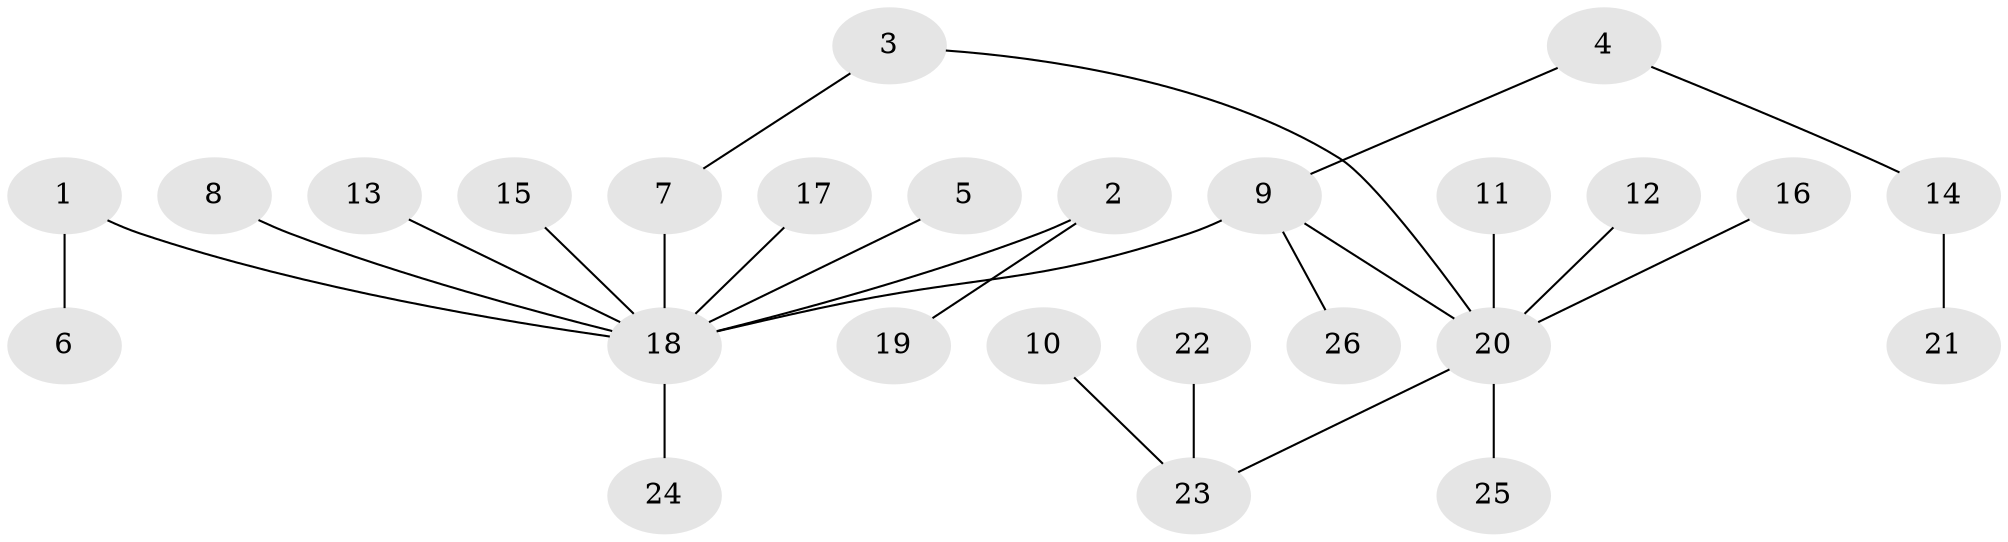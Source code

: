 // original degree distribution, {13: 0.019230769230769232, 3: 0.07692307692307693, 2: 0.21153846153846154, 1: 0.5961538461538461, 6: 0.019230769230769232, 9: 0.019230769230769232, 4: 0.038461538461538464, 5: 0.019230769230769232}
// Generated by graph-tools (version 1.1) at 2025/01/03/09/25 03:01:46]
// undirected, 26 vertices, 26 edges
graph export_dot {
graph [start="1"]
  node [color=gray90,style=filled];
  1;
  2;
  3;
  4;
  5;
  6;
  7;
  8;
  9;
  10;
  11;
  12;
  13;
  14;
  15;
  16;
  17;
  18;
  19;
  20;
  21;
  22;
  23;
  24;
  25;
  26;
  1 -- 6 [weight=1.0];
  1 -- 18 [weight=1.0];
  2 -- 18 [weight=1.0];
  2 -- 19 [weight=1.0];
  3 -- 7 [weight=1.0];
  3 -- 20 [weight=1.0];
  4 -- 9 [weight=1.0];
  4 -- 14 [weight=1.0];
  5 -- 18 [weight=1.0];
  7 -- 18 [weight=1.0];
  8 -- 18 [weight=1.0];
  9 -- 18 [weight=1.0];
  9 -- 20 [weight=1.0];
  9 -- 26 [weight=1.0];
  10 -- 23 [weight=1.0];
  11 -- 20 [weight=1.0];
  12 -- 20 [weight=1.0];
  13 -- 18 [weight=1.0];
  14 -- 21 [weight=1.0];
  15 -- 18 [weight=1.0];
  16 -- 20 [weight=1.0];
  17 -- 18 [weight=1.0];
  18 -- 24 [weight=1.0];
  20 -- 23 [weight=1.0];
  20 -- 25 [weight=1.0];
  22 -- 23 [weight=1.0];
}

